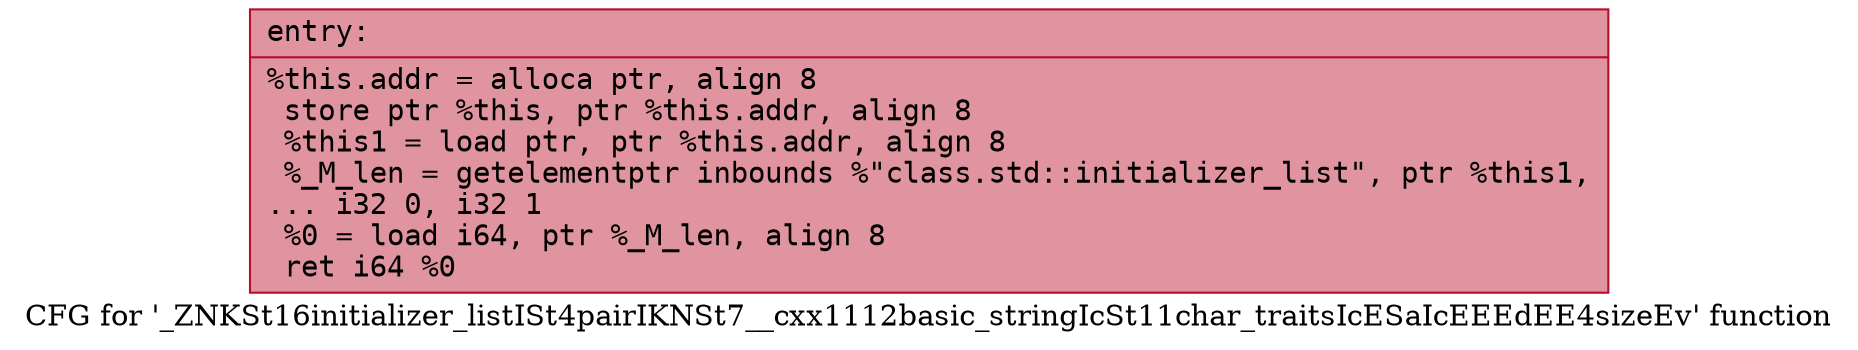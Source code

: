 digraph "CFG for '_ZNKSt16initializer_listISt4pairIKNSt7__cxx1112basic_stringIcSt11char_traitsIcESaIcEEEdEE4sizeEv' function" {
	label="CFG for '_ZNKSt16initializer_listISt4pairIKNSt7__cxx1112basic_stringIcSt11char_traitsIcESaIcEEEdEE4sizeEv' function";

	Node0x556bfe9b5ac0 [shape=record,color="#b70d28ff", style=filled, fillcolor="#b70d2870" fontname="Courier",label="{entry:\l|  %this.addr = alloca ptr, align 8\l  store ptr %this, ptr %this.addr, align 8\l  %this1 = load ptr, ptr %this.addr, align 8\l  %_M_len = getelementptr inbounds %\"class.std::initializer_list\", ptr %this1,\l... i32 0, i32 1\l  %0 = load i64, ptr %_M_len, align 8\l  ret i64 %0\l}"];
}
